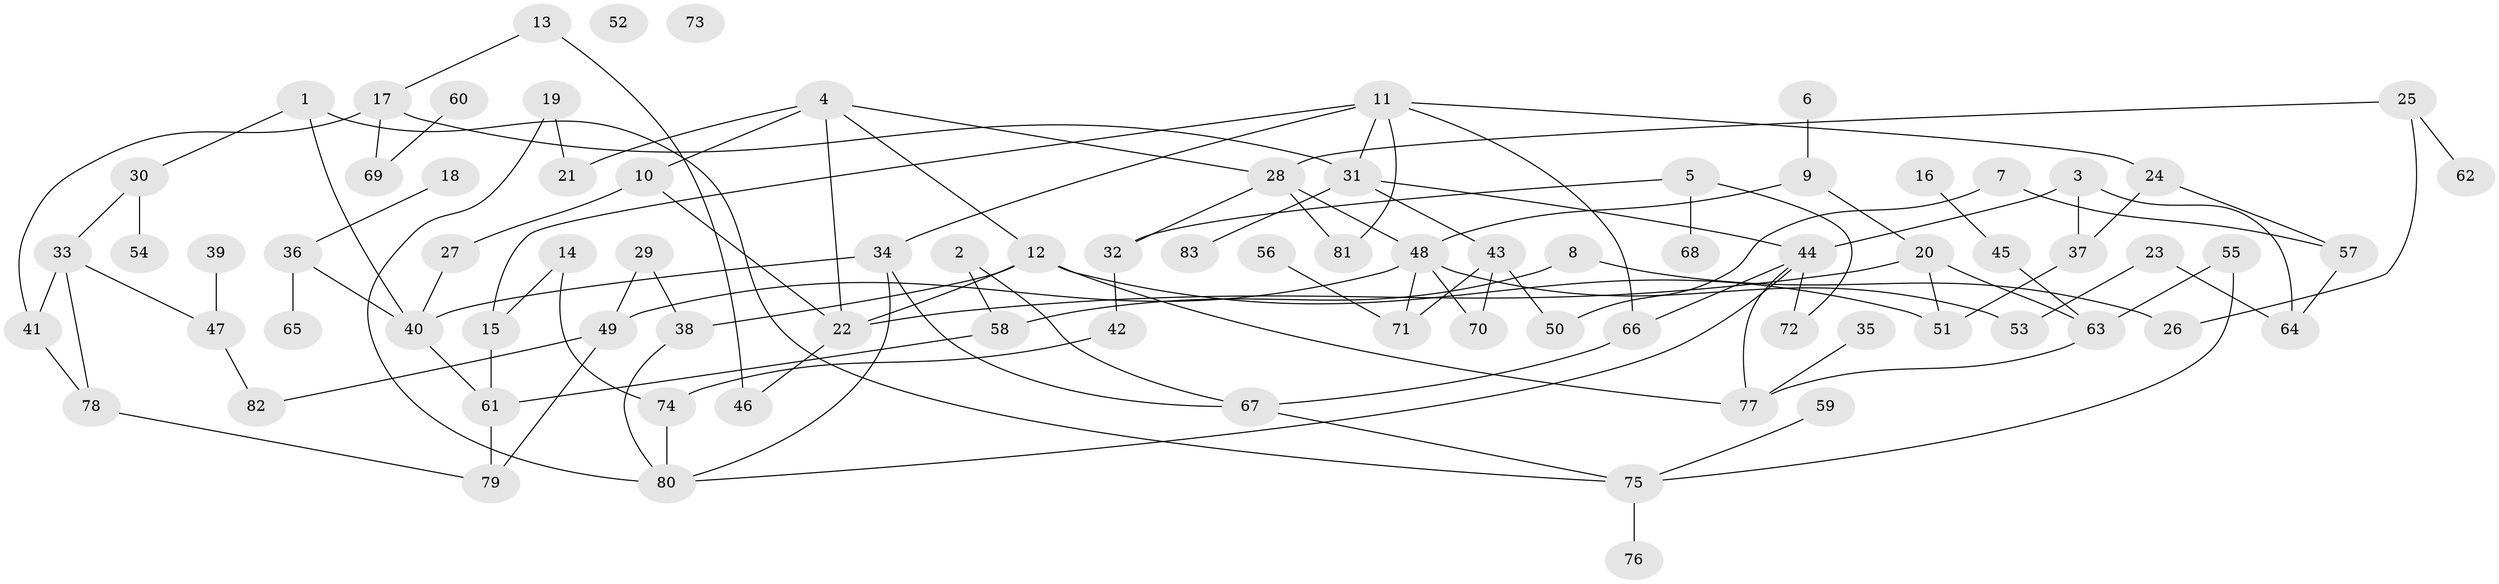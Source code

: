 // coarse degree distribution, {2: 0.3333333333333333, 5: 0.15151515151515152, 3: 0.06060606060606061, 6: 0.06060606060606061, 1: 0.15151515151515152, 4: 0.12121212121212122, 0: 0.06060606060606061, 10: 0.030303030303030304, 8: 0.030303030303030304}
// Generated by graph-tools (version 1.1) at 2025/43/03/04/25 21:43:48]
// undirected, 83 vertices, 114 edges
graph export_dot {
graph [start="1"]
  node [color=gray90,style=filled];
  1;
  2;
  3;
  4;
  5;
  6;
  7;
  8;
  9;
  10;
  11;
  12;
  13;
  14;
  15;
  16;
  17;
  18;
  19;
  20;
  21;
  22;
  23;
  24;
  25;
  26;
  27;
  28;
  29;
  30;
  31;
  32;
  33;
  34;
  35;
  36;
  37;
  38;
  39;
  40;
  41;
  42;
  43;
  44;
  45;
  46;
  47;
  48;
  49;
  50;
  51;
  52;
  53;
  54;
  55;
  56;
  57;
  58;
  59;
  60;
  61;
  62;
  63;
  64;
  65;
  66;
  67;
  68;
  69;
  70;
  71;
  72;
  73;
  74;
  75;
  76;
  77;
  78;
  79;
  80;
  81;
  82;
  83;
  1 -- 30;
  1 -- 40;
  1 -- 75;
  2 -- 58;
  2 -- 67;
  3 -- 37;
  3 -- 44;
  3 -- 64;
  4 -- 10;
  4 -- 12;
  4 -- 21;
  4 -- 22;
  4 -- 28;
  5 -- 32;
  5 -- 68;
  5 -- 72;
  6 -- 9;
  7 -- 50;
  7 -- 57;
  8 -- 26;
  8 -- 58;
  9 -- 20;
  9 -- 48;
  10 -- 22;
  10 -- 27;
  11 -- 15;
  11 -- 24;
  11 -- 31;
  11 -- 34;
  11 -- 66;
  11 -- 81;
  12 -- 22;
  12 -- 38;
  12 -- 51;
  12 -- 77;
  13 -- 17;
  13 -- 46;
  14 -- 15;
  14 -- 74;
  15 -- 61;
  16 -- 45;
  17 -- 31;
  17 -- 41;
  17 -- 69;
  18 -- 36;
  19 -- 21;
  19 -- 80;
  20 -- 22;
  20 -- 51;
  20 -- 63;
  22 -- 46;
  23 -- 53;
  23 -- 64;
  24 -- 37;
  24 -- 57;
  25 -- 26;
  25 -- 28;
  25 -- 62;
  27 -- 40;
  28 -- 32;
  28 -- 48;
  28 -- 81;
  29 -- 38;
  29 -- 49;
  30 -- 33;
  30 -- 54;
  31 -- 43;
  31 -- 44;
  31 -- 83;
  32 -- 42;
  33 -- 41;
  33 -- 47;
  33 -- 78;
  34 -- 40;
  34 -- 67;
  34 -- 80;
  35 -- 77;
  36 -- 40;
  36 -- 65;
  37 -- 51;
  38 -- 80;
  39 -- 47;
  40 -- 61;
  41 -- 78;
  42 -- 74;
  43 -- 50;
  43 -- 70;
  43 -- 71;
  44 -- 66;
  44 -- 72;
  44 -- 77;
  44 -- 80;
  45 -- 63;
  47 -- 82;
  48 -- 49;
  48 -- 53;
  48 -- 70;
  48 -- 71;
  49 -- 79;
  49 -- 82;
  55 -- 63;
  55 -- 75;
  56 -- 71;
  57 -- 64;
  58 -- 61;
  59 -- 75;
  60 -- 69;
  61 -- 79;
  63 -- 77;
  66 -- 67;
  67 -- 75;
  74 -- 80;
  75 -- 76;
  78 -- 79;
}
